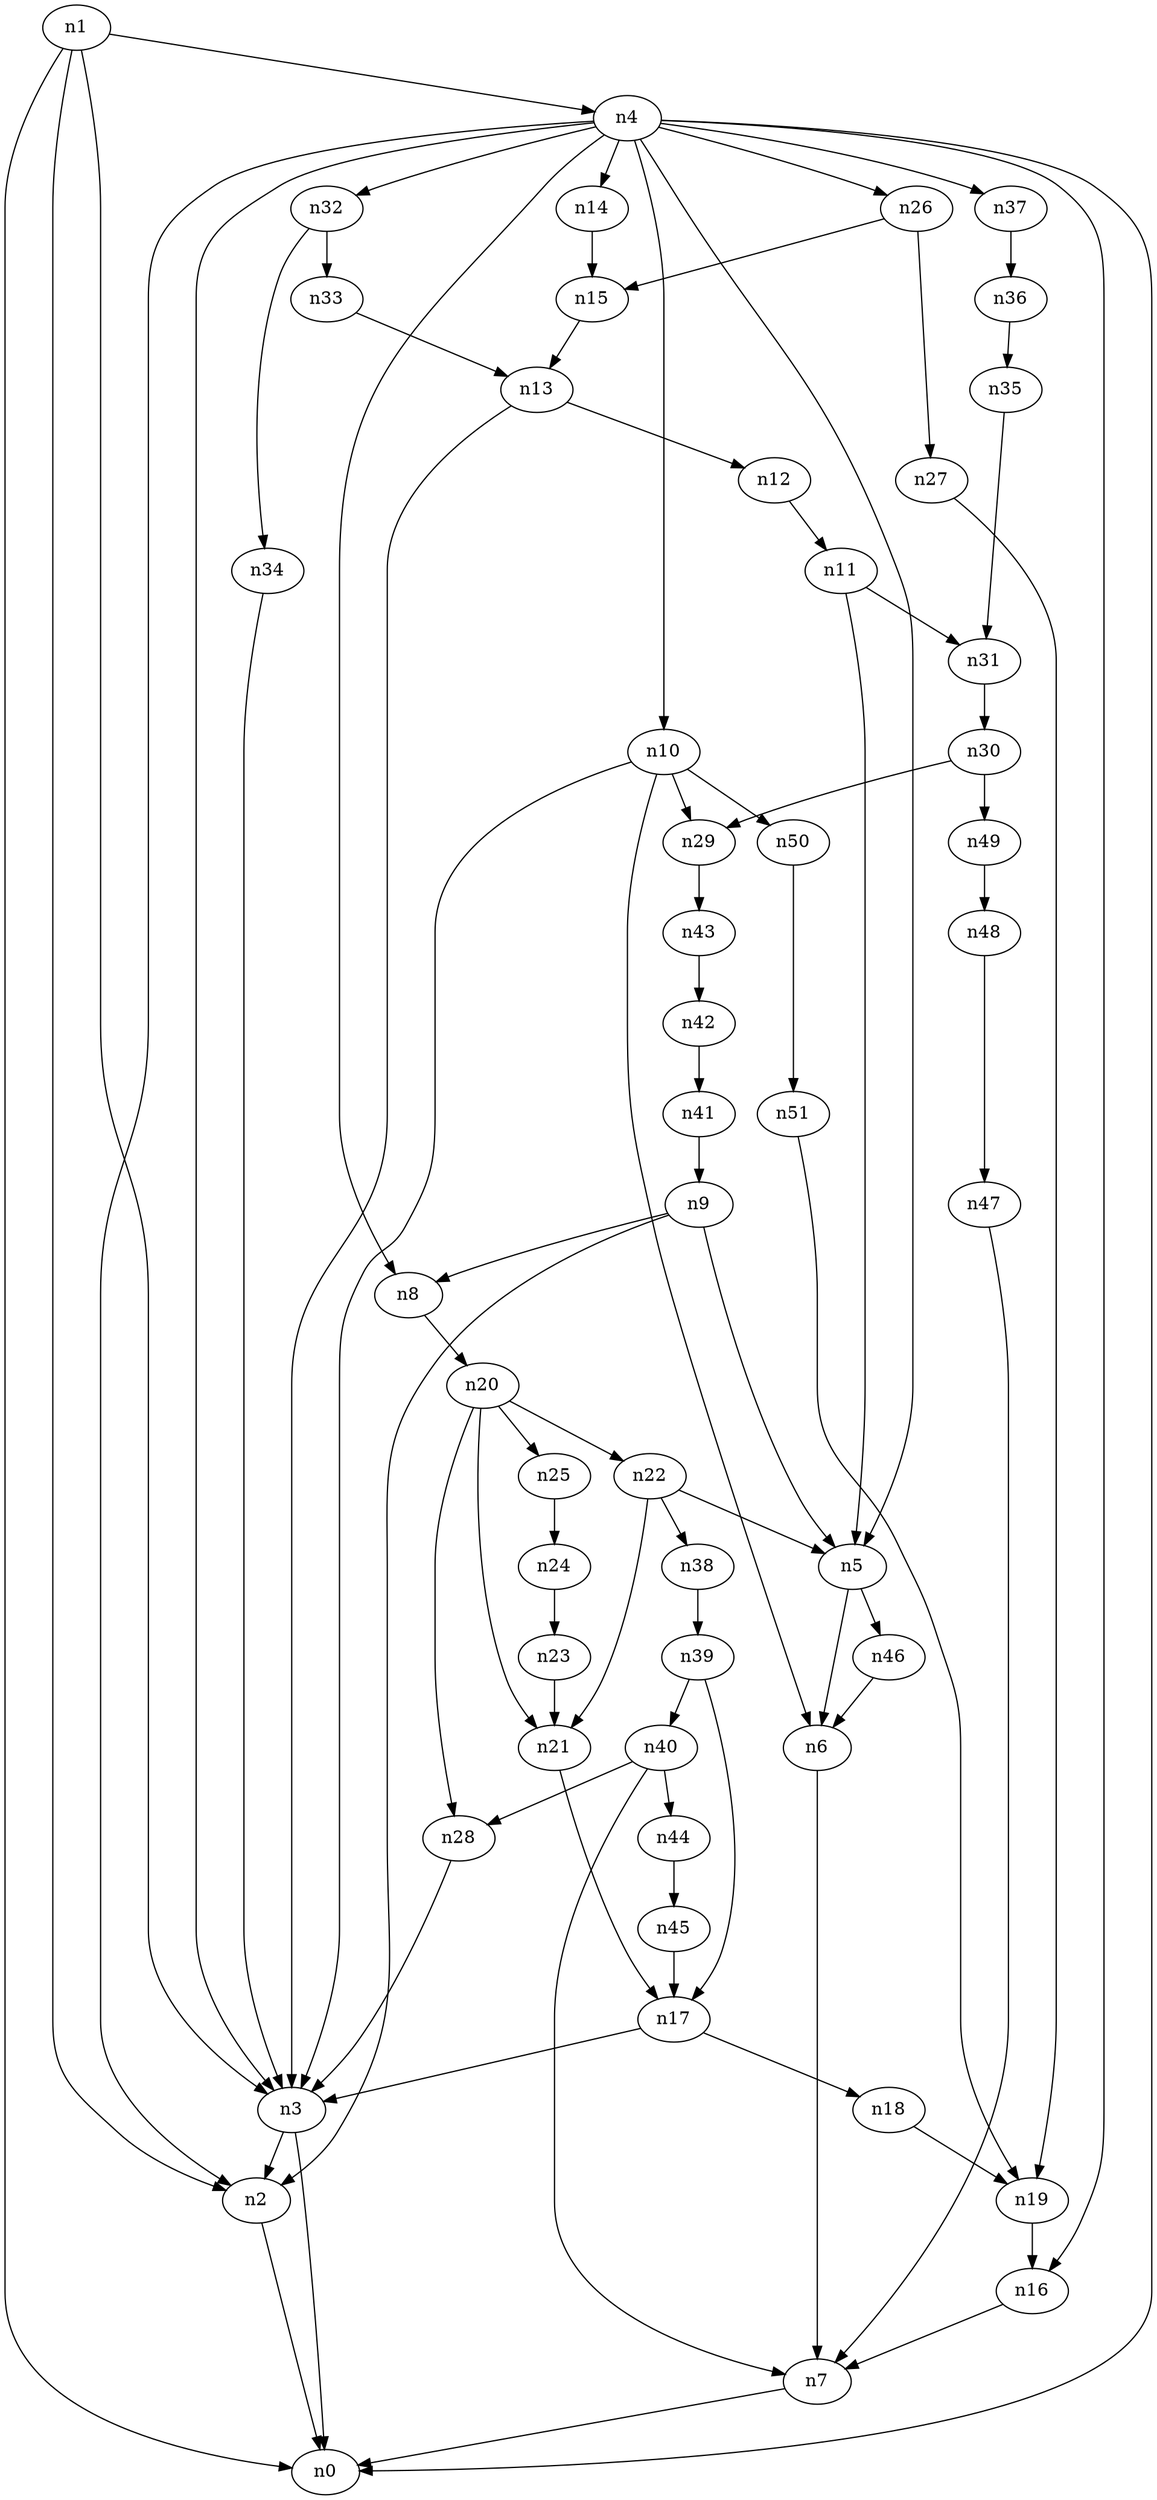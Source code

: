 digraph G {
	n1 -> n0	 [_graphml_id=e0];
	n1 -> n2	 [_graphml_id=e1];
	n1 -> n3	 [_graphml_id=e6];
	n1 -> n4	 [_graphml_id=e9];
	n2 -> n0	 [_graphml_id=e5];
	n3 -> n0	 [_graphml_id=e8];
	n3 -> n2	 [_graphml_id=e2];
	n4 -> n0	 [_graphml_id=e4];
	n4 -> n2	 [_graphml_id=e7];
	n4 -> n3	 [_graphml_id=e3];
	n4 -> n5	 [_graphml_id=e10];
	n4 -> n8	 [_graphml_id=e14];
	n4 -> n10	 [_graphml_id=e38];
	n4 -> n14	 [_graphml_id=e23];
	n4 -> n16	 [_graphml_id=e27];
	n4 -> n26	 [_graphml_id=e43];
	n4 -> n32	 [_graphml_id=e52];
	n4 -> n37	 [_graphml_id=e61];
	n5 -> n6	 [_graphml_id=e11];
	n5 -> n46	 [_graphml_id=e75];
	n6 -> n7	 [_graphml_id=e12];
	n7 -> n0	 [_graphml_id=e13];
	n8 -> n20	 [_graphml_id=e33];
	n9 -> n2	 [_graphml_id=e28];
	n9 -> n5	 [_graphml_id=e16];
	n9 -> n8	 [_graphml_id=e15];
	n10 -> n3	 [_graphml_id=e17];
	n10 -> n6	 [_graphml_id=e18];
	n10 -> n29	 [_graphml_id=e48];
	n10 -> n50	 [_graphml_id=e82];
	n11 -> n5	 [_graphml_id=e19];
	n11 -> n31	 [_graphml_id=e51];
	n12 -> n11	 [_graphml_id=e20];
	n13 -> n3	 [_graphml_id=e22];
	n13 -> n12	 [_graphml_id=e21];
	n14 -> n15	 [_graphml_id=e24];
	n15 -> n13	 [_graphml_id=e25];
	n16 -> n7	 [_graphml_id=e26];
	n17 -> n3	 [_graphml_id=e29];
	n17 -> n18	 [_graphml_id=e30];
	n18 -> n19	 [_graphml_id=e31];
	n19 -> n16	 [_graphml_id=e32];
	n20 -> n21	 [_graphml_id=e34];
	n20 -> n22	 [_graphml_id=e37];
	n20 -> n25	 [_graphml_id=e42];
	n20 -> n28	 [_graphml_id=e47];
	n21 -> n17	 [_graphml_id=e35];
	n22 -> n5	 [_graphml_id=e67];
	n22 -> n21	 [_graphml_id=e36];
	n22 -> n38	 [_graphml_id=e62];
	n23 -> n21	 [_graphml_id=e39];
	n24 -> n23	 [_graphml_id=e40];
	n25 -> n24	 [_graphml_id=e41];
	n26 -> n15	 [_graphml_id=e57];
	n26 -> n27	 [_graphml_id=e44];
	n27 -> n19	 [_graphml_id=e45];
	n28 -> n3	 [_graphml_id=e46];
	n29 -> n43	 [_graphml_id=e71];
	n30 -> n29	 [_graphml_id=e49];
	n30 -> n49	 [_graphml_id=e81];
	n31 -> n30	 [_graphml_id=e50];
	n32 -> n33	 [_graphml_id=e53];
	n32 -> n34	 [_graphml_id=e56];
	n33 -> n13	 [_graphml_id=e54];
	n34 -> n3	 [_graphml_id=e55];
	n35 -> n31	 [_graphml_id=e58];
	n36 -> n35	 [_graphml_id=e59];
	n37 -> n36	 [_graphml_id=e60];
	n38 -> n39	 [_graphml_id=e63];
	n39 -> n17	 [_graphml_id=e64];
	n39 -> n40	 [_graphml_id=e77];
	n40 -> n7	 [_graphml_id=e65];
	n40 -> n28	 [_graphml_id=e66];
	n40 -> n44	 [_graphml_id=e72];
	n41 -> n9	 [_graphml_id=e68];
	n42 -> n41	 [_graphml_id=e69];
	n43 -> n42	 [_graphml_id=e70];
	n44 -> n45	 [_graphml_id=e73];
	n45 -> n17	 [_graphml_id=e74];
	n46 -> n6	 [_graphml_id=e76];
	n47 -> n7	 [_graphml_id=e78];
	n48 -> n47	 [_graphml_id=e79];
	n49 -> n48	 [_graphml_id=e80];
	n50 -> n51	 [_graphml_id=e83];
	n51 -> n19	 [_graphml_id=e84];
}

